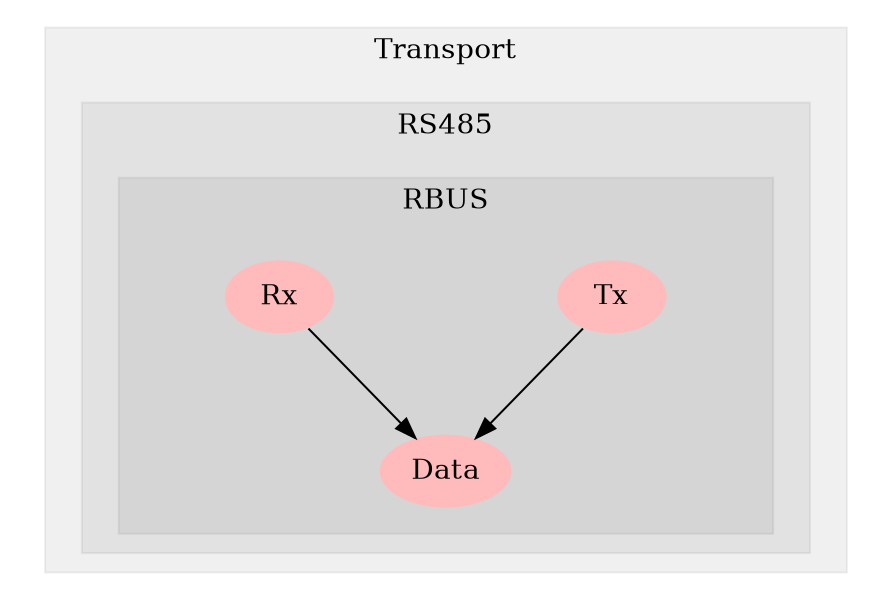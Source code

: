digraph G {
size="6,4";
ratio="fill";
subgraph cluster_0 {
label="Transport";
color="#0000000F";
style="filled";
subgraph cluster_1 {
label="RS485";
color="#0000000F";
style="filled";
subgraph cluster_2 {
label="RBUS";
color="#0000000F";
style="filled";
u0[label="Data",style="filled",fillcolor="#ffbbbb",penwidth="0"];
u1[label="Tx",style="filled",fillcolor="#ffbbbb",penwidth="0"];
u2[label="Rx",style="filled",fillcolor="#ffbbbb",penwidth="0"];

}

}

}
u1 -> u0;
u2 -> u0;

}
